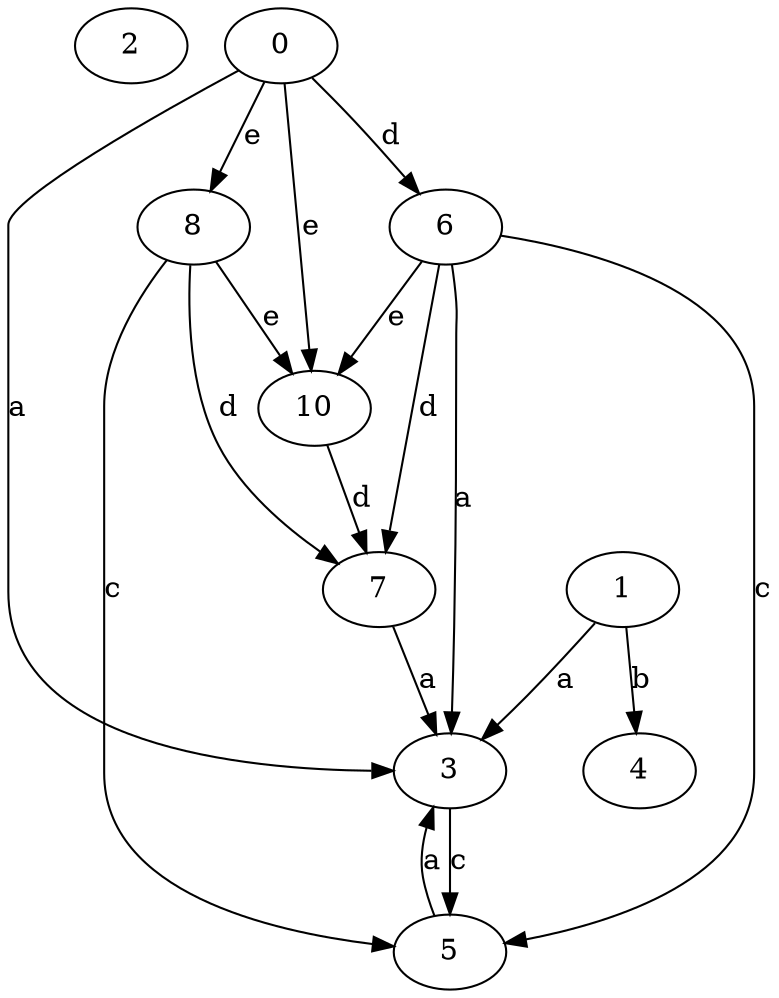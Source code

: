 strict digraph  {
2;
3;
4;
5;
6;
7;
0;
8;
1;
10;
3 -> 5  [label=c];
5 -> 3  [label=a];
6 -> 3  [label=a];
6 -> 5  [label=c];
6 -> 7  [label=d];
6 -> 10  [label=e];
7 -> 3  [label=a];
0 -> 3  [label=a];
0 -> 6  [label=d];
0 -> 8  [label=e];
0 -> 10  [label=e];
8 -> 5  [label=c];
8 -> 7  [label=d];
8 -> 10  [label=e];
1 -> 3  [label=a];
1 -> 4  [label=b];
10 -> 7  [label=d];
}
